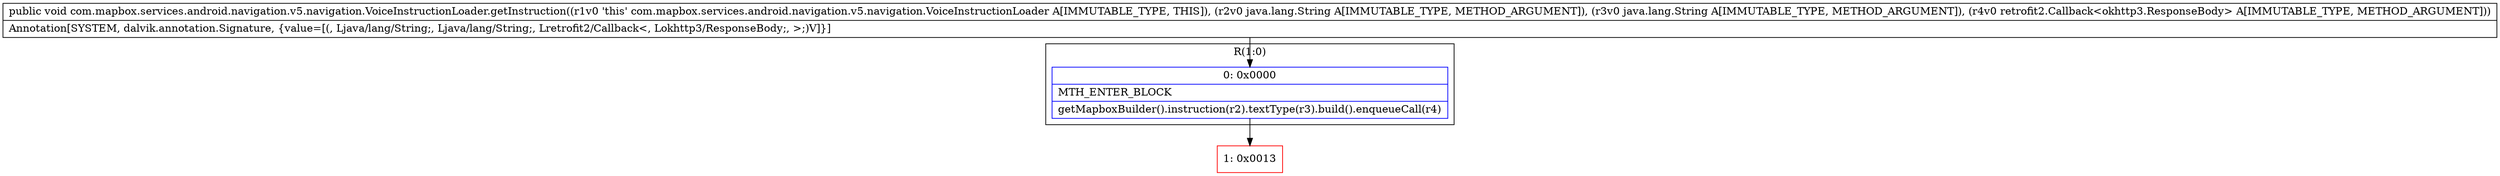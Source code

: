 digraph "CFG forcom.mapbox.services.android.navigation.v5.navigation.VoiceInstructionLoader.getInstruction(Ljava\/lang\/String;Ljava\/lang\/String;Lretrofit2\/Callback;)V" {
subgraph cluster_Region_1387712606 {
label = "R(1:0)";
node [shape=record,color=blue];
Node_0 [shape=record,label="{0\:\ 0x0000|MTH_ENTER_BLOCK\l|getMapboxBuilder().instruction(r2).textType(r3).build().enqueueCall(r4)\l}"];
}
Node_1 [shape=record,color=red,label="{1\:\ 0x0013}"];
MethodNode[shape=record,label="{public void com.mapbox.services.android.navigation.v5.navigation.VoiceInstructionLoader.getInstruction((r1v0 'this' com.mapbox.services.android.navigation.v5.navigation.VoiceInstructionLoader A[IMMUTABLE_TYPE, THIS]), (r2v0 java.lang.String A[IMMUTABLE_TYPE, METHOD_ARGUMENT]), (r3v0 java.lang.String A[IMMUTABLE_TYPE, METHOD_ARGUMENT]), (r4v0 retrofit2.Callback\<okhttp3.ResponseBody\> A[IMMUTABLE_TYPE, METHOD_ARGUMENT]))  | Annotation[SYSTEM, dalvik.annotation.Signature, \{value=[(, Ljava\/lang\/String;, Ljava\/lang\/String;, Lretrofit2\/Callback\<, Lokhttp3\/ResponseBody;, \>;)V]\}]\l}"];
MethodNode -> Node_0;
Node_0 -> Node_1;
}


